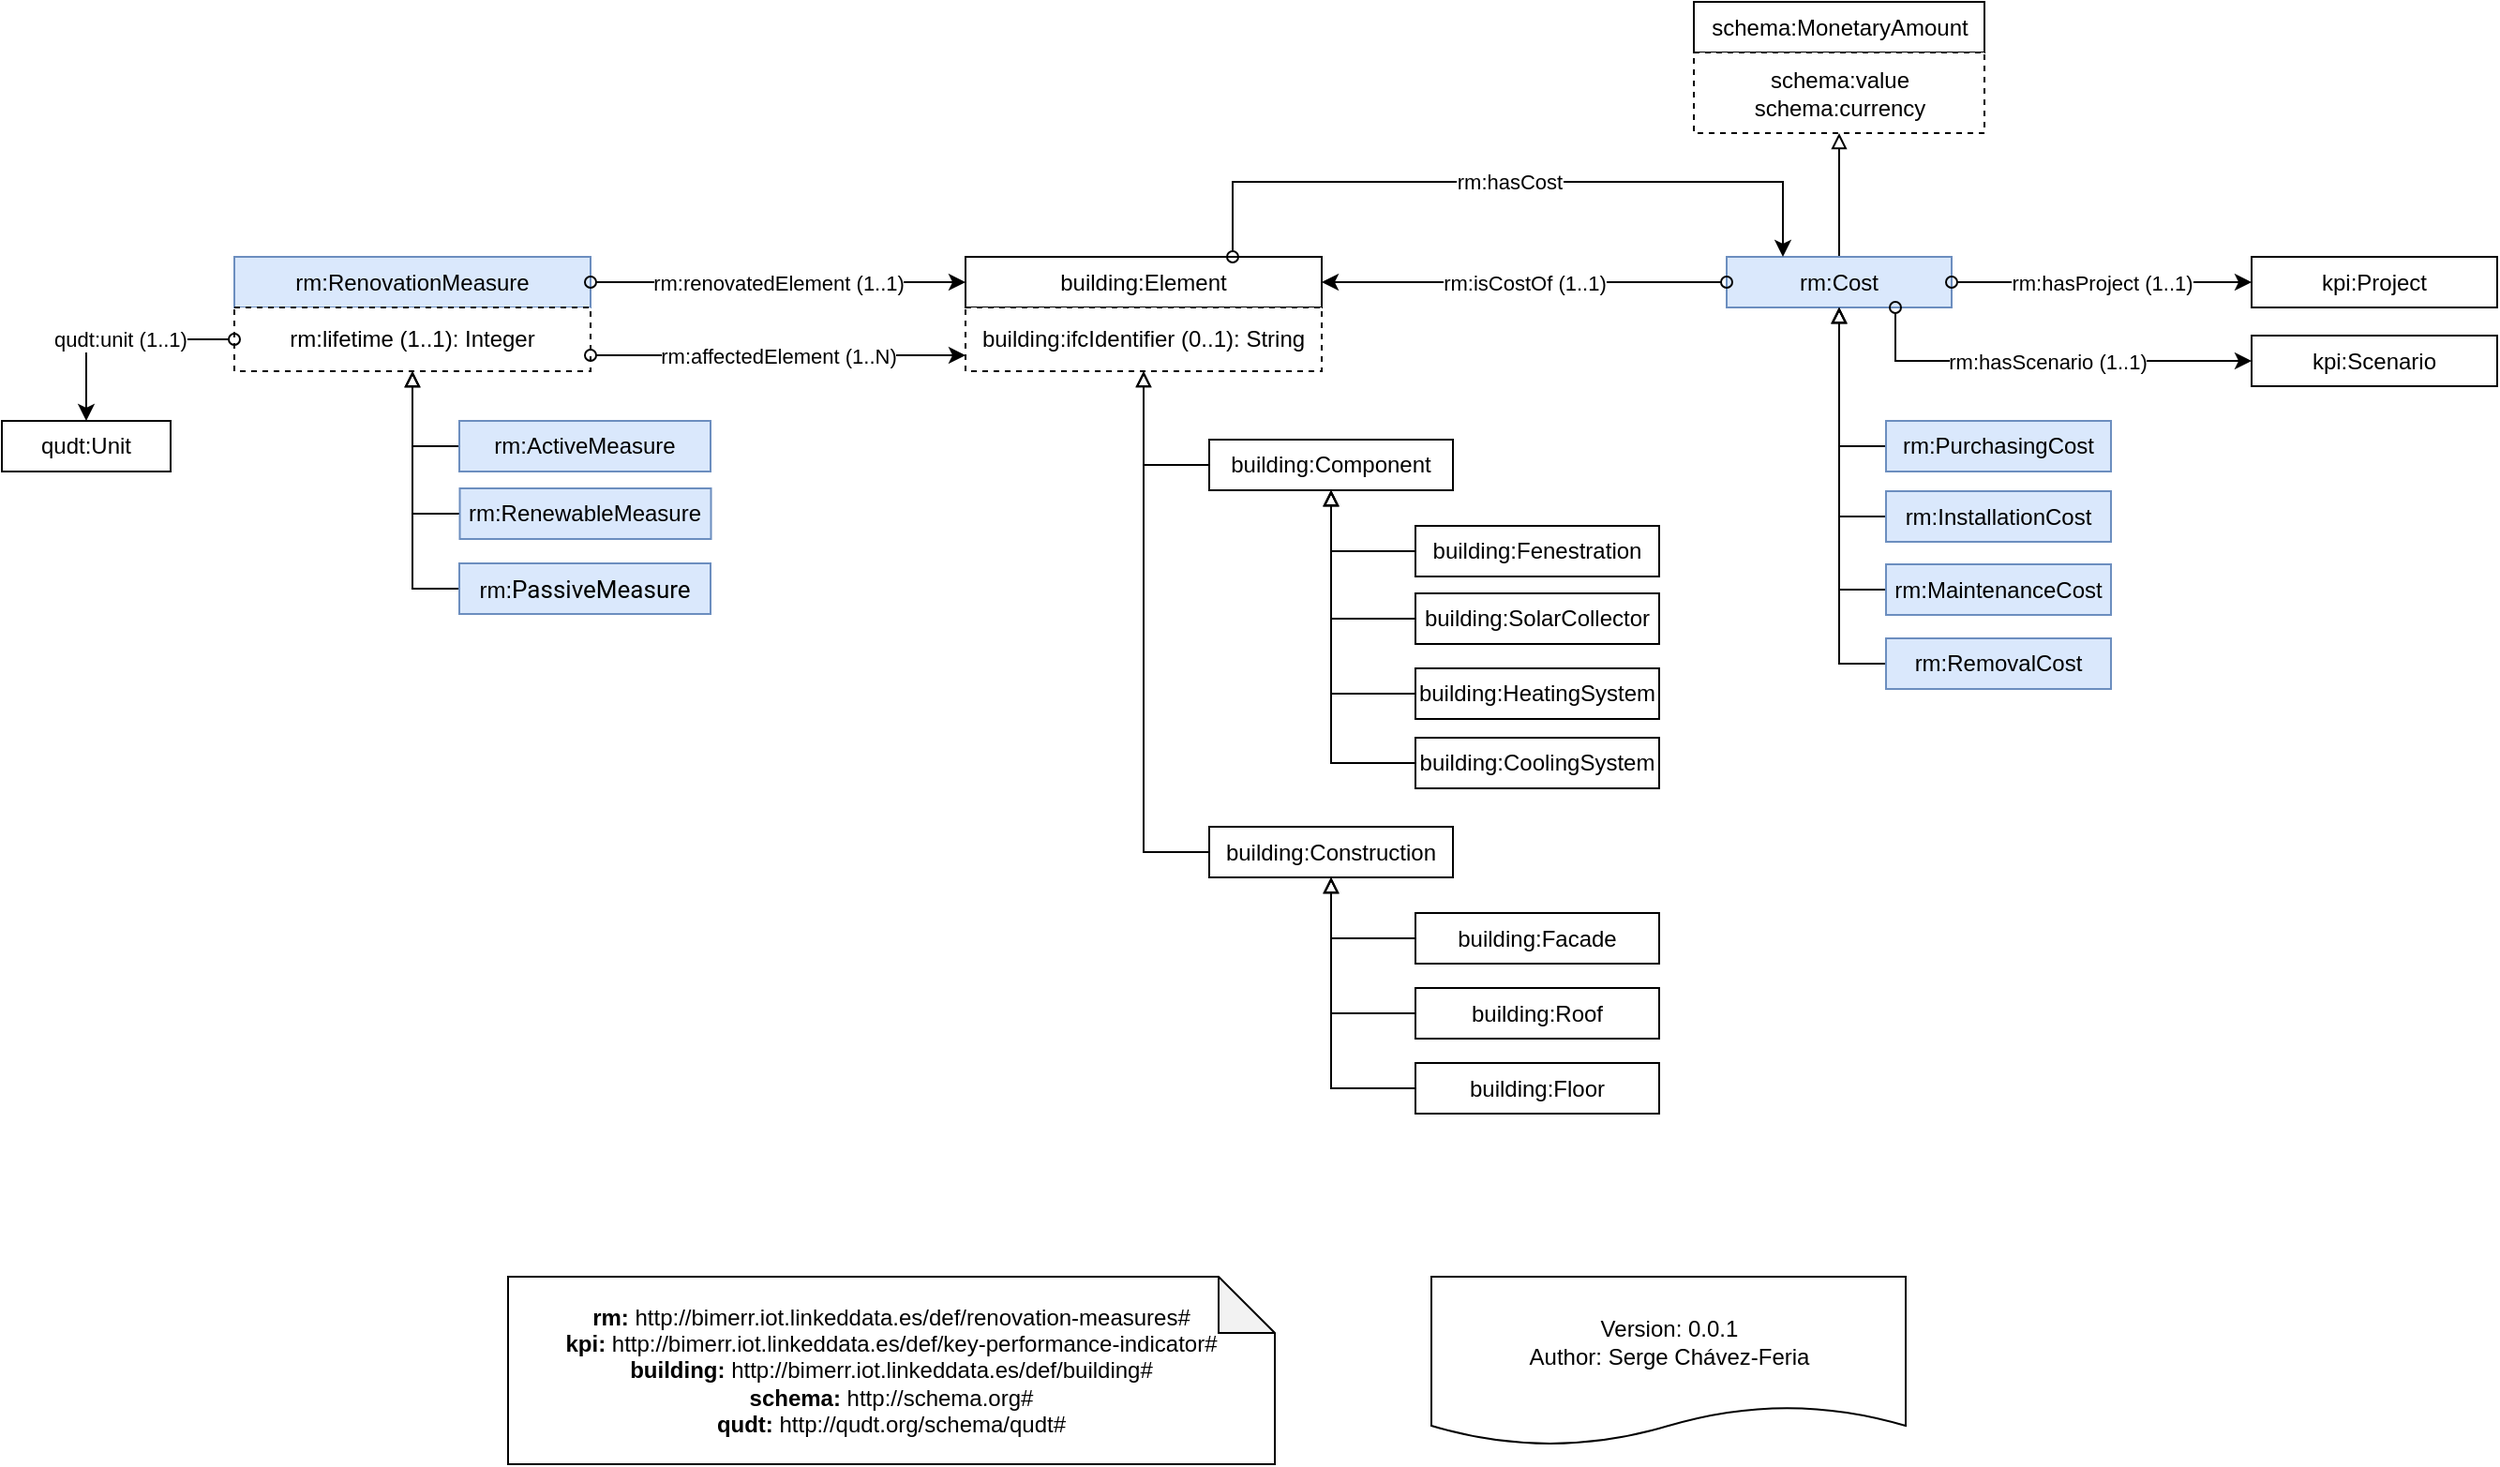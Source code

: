 <mxfile version="13.0.7" type="device" pages="2"><diagram id="wqQ2JnLuIQm0JZdY5Y9W" name="v2"><mxGraphModel dx="6086" dy="3305" grid="1" gridSize="10" guides="1" tooltips="1" connect="1" arrows="1" fold="1" page="1" pageScale="1" pageWidth="827" pageHeight="1169" math="0" shadow="0"><root><mxCell id="6PP1HQq0nuIGs36700mX-0"/><mxCell id="6PP1HQq0nuIGs36700mX-1" parent="6PP1HQq0nuIGs36700mX-0"/><mxCell id="vLaKvbpY3pP_rj9NXhCi-76" value="rm:RenovationMeasure" style="rounded=0;whiteSpace=wrap;html=1;fillColor=#dae8fc;strokeColor=#6c8ebf;" parent="6PP1HQq0nuIGs36700mX-1" vertex="1"><mxGeometry x="-1446" y="-204" width="190" height="27" as="geometry"/></mxCell><mxCell id="vLaKvbpY3pP_rj9NXhCi-77" style="edgeStyle=orthogonalEdgeStyle;rounded=0;orthogonalLoop=1;jettySize=auto;html=1;exitX=0;exitY=0.5;exitDx=0;exitDy=0;endArrow=block;endFill=0;entryX=0.5;entryY=1;entryDx=0;entryDy=0;" parent="6PP1HQq0nuIGs36700mX-1" source="vLaKvbpY3pP_rj9NXhCi-78" target="vLaKvbpY3pP_rj9NXhCi-83" edge="1"><mxGeometry relative="1" as="geometry"><mxPoint x="-1356" y="-126.5" as="targetPoint"/></mxGeometry></mxCell><mxCell id="vLaKvbpY3pP_rj9NXhCi-78" value="rm:&lt;span style=&quot;font-family: &amp;#34;roboto&amp;#34; , &amp;#34;robotodraft&amp;#34; , &amp;#34;helvetica&amp;#34; , &amp;#34;arial&amp;#34; , sans-serif ; font-size: 13px ; white-space: pre-wrap&quot;&gt;PassiveMeasure&lt;/span&gt;" style="rounded=0;whiteSpace=wrap;html=1;fillColor=#dae8fc;strokeColor=#6c8ebf;" parent="6PP1HQq0nuIGs36700mX-1" vertex="1"><mxGeometry x="-1326" y="-40.5" width="134" height="27" as="geometry"/></mxCell><mxCell id="vLaKvbpY3pP_rj9NXhCi-79" style="edgeStyle=orthogonalEdgeStyle;rounded=0;orthogonalLoop=1;jettySize=auto;html=1;exitX=0;exitY=0.5;exitDx=0;exitDy=0;endArrow=block;endFill=0;entryX=0.5;entryY=1;entryDx=0;entryDy=0;" parent="6PP1HQq0nuIGs36700mX-1" source="vLaKvbpY3pP_rj9NXhCi-80" target="vLaKvbpY3pP_rj9NXhCi-83" edge="1"><mxGeometry relative="1" as="geometry"><mxPoint x="-1336" y="-126.5" as="targetPoint"/></mxGeometry></mxCell><mxCell id="vLaKvbpY3pP_rj9NXhCi-80" value="rm:ActiveMeasure" style="rounded=0;whiteSpace=wrap;html=1;fillColor=#dae8fc;strokeColor=#6c8ebf;" parent="6PP1HQq0nuIGs36700mX-1" vertex="1"><mxGeometry x="-1326" y="-116.5" width="134" height="27" as="geometry"/></mxCell><mxCell id="vLaKvbpY3pP_rj9NXhCi-81" style="edgeStyle=orthogonalEdgeStyle;rounded=0;orthogonalLoop=1;jettySize=auto;html=1;exitX=0;exitY=0.5;exitDx=0;exitDy=0;endArrow=block;endFill=0;entryX=0.5;entryY=1;entryDx=0;entryDy=0;" parent="6PP1HQq0nuIGs36700mX-1" source="vLaKvbpY3pP_rj9NXhCi-82" target="vLaKvbpY3pP_rj9NXhCi-83" edge="1"><mxGeometry relative="1" as="geometry"><mxPoint x="-1366" y="-116.5" as="targetPoint"/></mxGeometry></mxCell><mxCell id="vLaKvbpY3pP_rj9NXhCi-82" value="rm:RenewableMeasure" style="rounded=0;whiteSpace=wrap;html=1;fillColor=#dae8fc;strokeColor=#6c8ebf;" parent="6PP1HQq0nuIGs36700mX-1" vertex="1"><mxGeometry x="-1325.75" y="-80.5" width="134" height="27" as="geometry"/></mxCell><mxCell id="vLaKvbpY3pP_rj9NXhCi-83" value="rm:lifetime (1..1): Integer" style="rounded=0;whiteSpace=wrap;html=1;dashed=1;" parent="6PP1HQq0nuIGs36700mX-1" vertex="1"><mxGeometry x="-1446" y="-177" width="190" height="34" as="geometry"/></mxCell><mxCell id="vLaKvbpY3pP_rj9NXhCi-85" value="qudt:Unit" style="rounded=0;whiteSpace=wrap;html=1;" parent="6PP1HQq0nuIGs36700mX-1" vertex="1"><mxGeometry x="-1570" y="-116.5" width="90" height="27" as="geometry"/></mxCell><mxCell id="vLaKvbpY3pP_rj9NXhCi-86" value="qudt:unit (1..1)" style="edgeStyle=orthogonalEdgeStyle;rounded=0;orthogonalLoop=1;jettySize=auto;html=1;exitX=0;exitY=0.5;exitDx=0;exitDy=0;startArrow=oval;startFill=0;" parent="6PP1HQq0nuIGs36700mX-1" source="vLaKvbpY3pP_rj9NXhCi-83" target="vLaKvbpY3pP_rj9NXhCi-85" edge="1"><mxGeometry relative="1" as="geometry"/></mxCell><mxCell id="vLaKvbpY3pP_rj9NXhCi-87" value="building:Element" style="rounded=0;whiteSpace=wrap;html=1;" parent="6PP1HQq0nuIGs36700mX-1" vertex="1"><mxGeometry x="-1056" y="-204" width="190" height="27" as="geometry"/></mxCell><mxCell id="vLaKvbpY3pP_rj9NXhCi-88" value="rm:renovatedElement (1..1)" style="edgeStyle=orthogonalEdgeStyle;rounded=0;orthogonalLoop=1;jettySize=auto;html=1;exitX=1;exitY=0.5;exitDx=0;exitDy=0;startArrow=oval;startFill=0;" parent="6PP1HQq0nuIGs36700mX-1" source="vLaKvbpY3pP_rj9NXhCi-76" target="vLaKvbpY3pP_rj9NXhCi-87" edge="1"><mxGeometry relative="1" as="geometry"/></mxCell><mxCell id="vLaKvbpY3pP_rj9NXhCi-90" value="rm:affectedElement (1..N)" style="edgeStyle=orthogonalEdgeStyle;rounded=0;orthogonalLoop=1;jettySize=auto;html=1;exitX=1;exitY=0.75;exitDx=0;exitDy=0;entryX=0;entryY=0.75;entryDx=0;entryDy=0;startArrow=oval;startFill=0;" parent="6PP1HQq0nuIGs36700mX-1" source="vLaKvbpY3pP_rj9NXhCi-83" target="vLaKvbpY3pP_rj9NXhCi-110" edge="1"><mxGeometry relative="1" as="geometry"/></mxCell><mxCell id="vLaKvbpY3pP_rj9NXhCi-108" style="edgeStyle=orthogonalEdgeStyle;rounded=0;orthogonalLoop=1;jettySize=auto;html=1;exitX=0;exitY=0.5;exitDx=0;exitDy=0;startArrow=none;startFill=0;endArrow=block;endFill=0;entryX=0.5;entryY=1;entryDx=0;entryDy=0;" parent="6PP1HQq0nuIGs36700mX-1" source="vLaKvbpY3pP_rj9NXhCi-91" target="vLaKvbpY3pP_rj9NXhCi-110" edge="1"><mxGeometry relative="1" as="geometry"><mxPoint x="-956" y="-117" as="targetPoint"/></mxGeometry></mxCell><mxCell id="vLaKvbpY3pP_rj9NXhCi-91" value="building:Component" style="rounded=0;whiteSpace=wrap;html=1;" parent="6PP1HQq0nuIGs36700mX-1" vertex="1"><mxGeometry x="-926" y="-106.5" width="130" height="27" as="geometry"/></mxCell><mxCell id="vLaKvbpY3pP_rj9NXhCi-109" style="edgeStyle=orthogonalEdgeStyle;rounded=0;orthogonalLoop=1;jettySize=auto;html=1;exitX=0;exitY=0.5;exitDx=0;exitDy=0;startArrow=none;startFill=0;endArrow=block;endFill=0;" parent="6PP1HQq0nuIGs36700mX-1" source="vLaKvbpY3pP_rj9NXhCi-92" target="vLaKvbpY3pP_rj9NXhCi-110" edge="1"><mxGeometry relative="1" as="geometry"><mxPoint x="-956" y="-117" as="targetPoint"/></mxGeometry></mxCell><mxCell id="vLaKvbpY3pP_rj9NXhCi-92" value="building:Construction" style="rounded=0;whiteSpace=wrap;html=1;" parent="6PP1HQq0nuIGs36700mX-1" vertex="1"><mxGeometry x="-926" y="100" width="130" height="27" as="geometry"/></mxCell><mxCell id="vLaKvbpY3pP_rj9NXhCi-105" style="edgeStyle=orthogonalEdgeStyle;rounded=0;orthogonalLoop=1;jettySize=auto;html=1;exitX=0;exitY=0.5;exitDx=0;exitDy=0;startArrow=none;startFill=0;endArrow=block;endFill=0;" parent="6PP1HQq0nuIGs36700mX-1" source="vLaKvbpY3pP_rj9NXhCi-93" target="vLaKvbpY3pP_rj9NXhCi-92" edge="1"><mxGeometry relative="1" as="geometry"/></mxCell><mxCell id="vLaKvbpY3pP_rj9NXhCi-93" value="building:Facade" style="rounded=0;whiteSpace=wrap;html=1;" parent="6PP1HQq0nuIGs36700mX-1" vertex="1"><mxGeometry x="-816" y="146" width="130" height="27" as="geometry"/></mxCell><mxCell id="vLaKvbpY3pP_rj9NXhCi-106" style="edgeStyle=orthogonalEdgeStyle;rounded=0;orthogonalLoop=1;jettySize=auto;html=1;exitX=0;exitY=0.5;exitDx=0;exitDy=0;startArrow=none;startFill=0;endArrow=block;endFill=0;" parent="6PP1HQq0nuIGs36700mX-1" source="vLaKvbpY3pP_rj9NXhCi-94" target="vLaKvbpY3pP_rj9NXhCi-92" edge="1"><mxGeometry relative="1" as="geometry"/></mxCell><mxCell id="vLaKvbpY3pP_rj9NXhCi-94" value="building:Roof" style="rounded=0;whiteSpace=wrap;html=1;" parent="6PP1HQq0nuIGs36700mX-1" vertex="1"><mxGeometry x="-816" y="186" width="130" height="27" as="geometry"/></mxCell><mxCell id="vLaKvbpY3pP_rj9NXhCi-107" style="edgeStyle=orthogonalEdgeStyle;rounded=0;orthogonalLoop=1;jettySize=auto;html=1;exitX=0;exitY=0.5;exitDx=0;exitDy=0;startArrow=none;startFill=0;endArrow=block;endFill=0;" parent="6PP1HQq0nuIGs36700mX-1" source="vLaKvbpY3pP_rj9NXhCi-95" target="vLaKvbpY3pP_rj9NXhCi-92" edge="1"><mxGeometry relative="1" as="geometry"/></mxCell><mxCell id="vLaKvbpY3pP_rj9NXhCi-95" value="building:Floor" style="rounded=0;whiteSpace=wrap;html=1;" parent="6PP1HQq0nuIGs36700mX-1" vertex="1"><mxGeometry x="-816" y="226" width="130" height="27" as="geometry"/></mxCell><mxCell id="vLaKvbpY3pP_rj9NXhCi-101" style="edgeStyle=orthogonalEdgeStyle;rounded=0;orthogonalLoop=1;jettySize=auto;html=1;exitX=0;exitY=0.5;exitDx=0;exitDy=0;startArrow=none;startFill=0;endArrow=block;endFill=0;" parent="6PP1HQq0nuIGs36700mX-1" source="vLaKvbpY3pP_rj9NXhCi-96" target="vLaKvbpY3pP_rj9NXhCi-91" edge="1"><mxGeometry relative="1" as="geometry"/></mxCell><mxCell id="vLaKvbpY3pP_rj9NXhCi-96" value="building:Fenestration" style="rounded=0;whiteSpace=wrap;html=1;" parent="6PP1HQq0nuIGs36700mX-1" vertex="1"><mxGeometry x="-816" y="-60.5" width="130" height="27" as="geometry"/></mxCell><mxCell id="vLaKvbpY3pP_rj9NXhCi-102" style="edgeStyle=orthogonalEdgeStyle;rounded=0;orthogonalLoop=1;jettySize=auto;html=1;exitX=0;exitY=0.5;exitDx=0;exitDy=0;startArrow=none;startFill=0;endArrow=block;endFill=0;" parent="6PP1HQq0nuIGs36700mX-1" source="vLaKvbpY3pP_rj9NXhCi-97" target="vLaKvbpY3pP_rj9NXhCi-91" edge="1"><mxGeometry relative="1" as="geometry"/></mxCell><mxCell id="vLaKvbpY3pP_rj9NXhCi-97" value="building:SolarCollector" style="rounded=0;whiteSpace=wrap;html=1;" parent="6PP1HQq0nuIGs36700mX-1" vertex="1"><mxGeometry x="-816" y="-24.5" width="130" height="27" as="geometry"/></mxCell><mxCell id="vLaKvbpY3pP_rj9NXhCi-103" style="edgeStyle=orthogonalEdgeStyle;rounded=0;orthogonalLoop=1;jettySize=auto;html=1;exitX=0;exitY=0.5;exitDx=0;exitDy=0;startArrow=none;startFill=0;endArrow=block;endFill=0;" parent="6PP1HQq0nuIGs36700mX-1" source="vLaKvbpY3pP_rj9NXhCi-98" target="vLaKvbpY3pP_rj9NXhCi-91" edge="1"><mxGeometry relative="1" as="geometry"/></mxCell><mxCell id="vLaKvbpY3pP_rj9NXhCi-98" value="building:HeatingSystem" style="rounded=0;whiteSpace=wrap;html=1;" parent="6PP1HQq0nuIGs36700mX-1" vertex="1"><mxGeometry x="-816" y="15.5" width="130" height="27" as="geometry"/></mxCell><mxCell id="vLaKvbpY3pP_rj9NXhCi-104" style="edgeStyle=orthogonalEdgeStyle;rounded=0;orthogonalLoop=1;jettySize=auto;html=1;exitX=0;exitY=0.5;exitDx=0;exitDy=0;startArrow=none;startFill=0;endArrow=block;endFill=0;" parent="6PP1HQq0nuIGs36700mX-1" source="vLaKvbpY3pP_rj9NXhCi-100" target="vLaKvbpY3pP_rj9NXhCi-91" edge="1"><mxGeometry relative="1" as="geometry"/></mxCell><mxCell id="vLaKvbpY3pP_rj9NXhCi-100" value="building:CoolingSystem" style="rounded=0;whiteSpace=wrap;html=1;" parent="6PP1HQq0nuIGs36700mX-1" vertex="1"><mxGeometry x="-816" y="52.5" width="130" height="27" as="geometry"/></mxCell><mxCell id="vLaKvbpY3pP_rj9NXhCi-110" value="building:ifcIdentifier (0..1):&amp;nbsp;String" style="rounded=0;whiteSpace=wrap;html=1;dashed=1;" parent="6PP1HQq0nuIGs36700mX-1" vertex="1"><mxGeometry x="-1056" y="-177" width="190" height="34" as="geometry"/></mxCell><mxCell id="vLaKvbpY3pP_rj9NXhCi-130" style="edgeStyle=orthogonalEdgeStyle;rounded=0;orthogonalLoop=1;jettySize=auto;html=1;exitX=0.5;exitY=0;exitDx=0;exitDy=0;startArrow=none;startFill=0;endArrow=block;endFill=0;entryX=0.5;entryY=1;entryDx=0;entryDy=0;" parent="6PP1HQq0nuIGs36700mX-1" source="vLaKvbpY3pP_rj9NXhCi-111" target="vLaKvbpY3pP_rj9NXhCi-131" edge="1"><mxGeometry relative="1" as="geometry"><mxPoint x="-500" y="-214" as="targetPoint"/></mxGeometry></mxCell><mxCell id="vLaKvbpY3pP_rj9NXhCi-111" value="rm:Cost" style="rounded=0;whiteSpace=wrap;html=1;fillColor=#dae8fc;strokeColor=#6c8ebf;" parent="6PP1HQq0nuIGs36700mX-1" vertex="1"><mxGeometry x="-650" y="-204" width="120" height="27" as="geometry"/></mxCell><mxCell id="vLaKvbpY3pP_rj9NXhCi-112" value="kpi:Project" style="rounded=0;whiteSpace=wrap;html=1;" parent="6PP1HQq0nuIGs36700mX-1" vertex="1"><mxGeometry x="-370.0" y="-204" width="131" height="27" as="geometry"/></mxCell><mxCell id="vLaKvbpY3pP_rj9NXhCi-113" value="kpi:Scenario" style="rounded=0;whiteSpace=wrap;html=1;" parent="6PP1HQq0nuIGs36700mX-1" vertex="1"><mxGeometry x="-370.0" y="-162" width="131" height="27" as="geometry"/></mxCell><mxCell id="vLaKvbpY3pP_rj9NXhCi-114" value="rm:hasProject (1..1)" style="edgeStyle=orthogonalEdgeStyle;rounded=0;orthogonalLoop=1;jettySize=auto;html=1;exitX=1;exitY=0.5;exitDx=0;exitDy=0;entryX=0;entryY=0.5;entryDx=0;entryDy=0;startArrow=oval;startFill=0;endArrow=classic;endFill=1;" parent="6PP1HQq0nuIGs36700mX-1" source="vLaKvbpY3pP_rj9NXhCi-111" target="vLaKvbpY3pP_rj9NXhCi-112" edge="1"><mxGeometry relative="1" as="geometry"><mxPoint x="-420" y="-172" as="sourcePoint"/></mxGeometry></mxCell><mxCell id="vLaKvbpY3pP_rj9NXhCi-115" value="rm:hasScenario (1..1)" style="edgeStyle=orthogonalEdgeStyle;rounded=0;orthogonalLoop=1;jettySize=auto;html=1;exitX=0.75;exitY=1;exitDx=0;exitDy=0;entryX=0;entryY=0.5;entryDx=0;entryDy=0;startArrow=oval;startFill=0;endArrow=classic;endFill=1;" parent="6PP1HQq0nuIGs36700mX-1" source="vLaKvbpY3pP_rj9NXhCi-111" target="vLaKvbpY3pP_rj9NXhCi-113" edge="1"><mxGeometry relative="1" as="geometry"><mxPoint x="-480" y="-158.5" as="sourcePoint"/></mxGeometry></mxCell><mxCell id="vLaKvbpY3pP_rj9NXhCi-118" value="rm:isCostOf (1..1)" style="edgeStyle=orthogonalEdgeStyle;rounded=0;orthogonalLoop=1;jettySize=auto;html=1;exitX=0;exitY=0.5;exitDx=0;exitDy=0;startArrow=oval;startFill=0;endArrow=classic;endFill=1;" parent="6PP1HQq0nuIGs36700mX-1" source="vLaKvbpY3pP_rj9NXhCi-111" target="vLaKvbpY3pP_rj9NXhCi-87" edge="1"><mxGeometry relative="1" as="geometry"/></mxCell><mxCell id="vLaKvbpY3pP_rj9NXhCi-123" style="edgeStyle=orthogonalEdgeStyle;rounded=0;orthogonalLoop=1;jettySize=auto;html=1;exitX=0;exitY=0.5;exitDx=0;exitDy=0;startArrow=none;startFill=0;endArrow=block;endFill=0;" parent="6PP1HQq0nuIGs36700mX-1" source="vLaKvbpY3pP_rj9NXhCi-119" target="vLaKvbpY3pP_rj9NXhCi-111" edge="1"><mxGeometry relative="1" as="geometry"/></mxCell><mxCell id="vLaKvbpY3pP_rj9NXhCi-119" value="rm:PurchasingCost" style="rounded=0;whiteSpace=wrap;html=1;fillColor=#dae8fc;strokeColor=#6c8ebf;" parent="6PP1HQq0nuIGs36700mX-1" vertex="1"><mxGeometry x="-565" y="-116.5" width="120" height="27" as="geometry"/></mxCell><mxCell id="vLaKvbpY3pP_rj9NXhCi-124" style="edgeStyle=orthogonalEdgeStyle;rounded=0;orthogonalLoop=1;jettySize=auto;html=1;exitX=0;exitY=0.5;exitDx=0;exitDy=0;startArrow=none;startFill=0;endArrow=block;endFill=0;" parent="6PP1HQq0nuIGs36700mX-1" source="vLaKvbpY3pP_rj9NXhCi-120" target="vLaKvbpY3pP_rj9NXhCi-111" edge="1"><mxGeometry relative="1" as="geometry"/></mxCell><mxCell id="vLaKvbpY3pP_rj9NXhCi-120" value="rm:InstallationCost" style="rounded=0;whiteSpace=wrap;html=1;fillColor=#dae8fc;strokeColor=#6c8ebf;" parent="6PP1HQq0nuIGs36700mX-1" vertex="1"><mxGeometry x="-565" y="-79" width="120" height="27" as="geometry"/></mxCell><mxCell id="vLaKvbpY3pP_rj9NXhCi-125" style="edgeStyle=orthogonalEdgeStyle;rounded=0;orthogonalLoop=1;jettySize=auto;html=1;exitX=0;exitY=0.5;exitDx=0;exitDy=0;startArrow=none;startFill=0;endArrow=block;endFill=0;" parent="6PP1HQq0nuIGs36700mX-1" source="vLaKvbpY3pP_rj9NXhCi-121" target="vLaKvbpY3pP_rj9NXhCi-111" edge="1"><mxGeometry relative="1" as="geometry"/></mxCell><mxCell id="vLaKvbpY3pP_rj9NXhCi-121" value="rm:MaintenanceCost" style="rounded=0;whiteSpace=wrap;html=1;fillColor=#dae8fc;strokeColor=#6c8ebf;" parent="6PP1HQq0nuIGs36700mX-1" vertex="1"><mxGeometry x="-565" y="-40" width="120" height="27" as="geometry"/></mxCell><mxCell id="vLaKvbpY3pP_rj9NXhCi-126" style="edgeStyle=orthogonalEdgeStyle;rounded=0;orthogonalLoop=1;jettySize=auto;html=1;exitX=0;exitY=0.5;exitDx=0;exitDy=0;startArrow=none;startFill=0;endArrow=block;endFill=0;" parent="6PP1HQq0nuIGs36700mX-1" source="vLaKvbpY3pP_rj9NXhCi-122" target="vLaKvbpY3pP_rj9NXhCi-111" edge="1"><mxGeometry relative="1" as="geometry"/></mxCell><mxCell id="vLaKvbpY3pP_rj9NXhCi-122" value="rm:RemovalCost" style="rounded=0;whiteSpace=wrap;html=1;fillColor=#dae8fc;strokeColor=#6c8ebf;" parent="6PP1HQq0nuIGs36700mX-1" vertex="1"><mxGeometry x="-565" y="-0.5" width="120" height="27" as="geometry"/></mxCell><mxCell id="vLaKvbpY3pP_rj9NXhCi-127" value="rm:hasCost" style="edgeStyle=orthogonalEdgeStyle;rounded=0;orthogonalLoop=1;jettySize=auto;html=1;exitX=0.75;exitY=0;exitDx=0;exitDy=0;entryX=0.25;entryY=0;entryDx=0;entryDy=0;startArrow=oval;startFill=0;endArrow=classic;endFill=1;" parent="6PP1HQq0nuIGs36700mX-1" source="vLaKvbpY3pP_rj9NXhCi-87" target="vLaKvbpY3pP_rj9NXhCi-111" edge="1"><mxGeometry relative="1" as="geometry"><Array as="points"><mxPoint x="-913" y="-244"/><mxPoint x="-620" y="-244"/></Array></mxGeometry></mxCell><mxCell id="vLaKvbpY3pP_rj9NXhCi-128" value="schema:MonetaryAmount" style="rounded=0;whiteSpace=wrap;html=1;" parent="6PP1HQq0nuIGs36700mX-1" vertex="1"><mxGeometry x="-667.5" y="-340" width="155" height="27" as="geometry"/></mxCell><mxCell id="vLaKvbpY3pP_rj9NXhCi-131" value="schema:value&lt;br&gt;schema:currency" style="rounded=0;whiteSpace=wrap;html=1;dashed=1;" parent="6PP1HQq0nuIGs36700mX-1" vertex="1"><mxGeometry x="-667.5" y="-313" width="155" height="43" as="geometry"/></mxCell><mxCell id="vLaKvbpY3pP_rj9NXhCi-133" value="&lt;div&gt;&lt;/div&gt;&lt;b&gt;rm:&amp;nbsp;&lt;/b&gt;http://bimerr.iot.linkeddata.es/def/renovation-measures#&lt;br&gt;&lt;b&gt;kpi:&lt;/b&gt;&amp;nbsp;http://bimerr.iot.linkeddata.es/def/key-performance-indicator#&lt;br&gt;&lt;div&gt;&lt;b&gt;building:&lt;/b&gt; http://bimerr.iot.linkeddata.es/def/building#&lt;br&gt;&lt;/div&gt;&lt;div&gt;&lt;div&gt;&lt;b&gt;schema:&lt;/b&gt;&amp;nbsp;http://schema.org#&lt;br&gt;&lt;/div&gt;&lt;div&gt;&lt;b&gt;qudt:&lt;/b&gt; http://qudt.org/schema/qudt#&lt;/div&gt;&lt;/div&gt;" style="shape=note;whiteSpace=wrap;html=1;backgroundOutline=1;darkOpacity=0.05;" parent="6PP1HQq0nuIGs36700mX-1" vertex="1"><mxGeometry x="-1300" y="340" width="409" height="100" as="geometry"/></mxCell><mxCell id="vLaKvbpY3pP_rj9NXhCi-134" value="&lt;div&gt;Version: 0.0.1&lt;/div&gt;&lt;div&gt;Author: Serge Chávez-Feria&lt;/div&gt;" style="shape=document;whiteSpace=wrap;html=1;boundedLbl=1;labelBackgroundColor=#ffffff;strokeColor=#000000;fontSize=12;fontColor=#000000;size=0.233;" parent="6PP1HQq0nuIGs36700mX-1" vertex="1"><mxGeometry x="-807.5" y="340" width="253" height="90" as="geometry"/></mxCell></root></mxGraphModel></diagram><diagram id="B8rJqHsIALTkNtZgdn-v" name="v1"><mxGraphModel dx="8677" dy="5708" grid="1" gridSize="10" guides="1" tooltips="1" connect="1" arrows="1" fold="1" page="0" pageScale="1" pageWidth="827" pageHeight="583" math="0" shadow="0"><root><mxCell id="0"/><mxCell id="1" parent="0"/><mxCell id="JT0yhX7Rt0sc5q16_EZt-15" value="" style="rounded=0;whiteSpace=wrap;html=1;fillColor=none;" parent="1" vertex="1"><mxGeometry x="-1531" y="-471" width="753" height="213" as="geometry"/></mxCell><mxCell id="JT0yhX7Rt0sc5q16_EZt-1" value="Class" style="rounded=0;whiteSpace=wrap;html=1;fillColor=#dae8fc;strokeColor=#6c8ebf;" parent="1" vertex="1"><mxGeometry x="-1311" y="-425" width="163" height="27" as="geometry"/></mxCell><mxCell id="JT0yhX7Rt0sc5q16_EZt-2" value="(Card) Attribute whose domain is the attached class" style="rounded=0;whiteSpace=wrap;html=1;" parent="1" vertex="1"><mxGeometry x="-1311" y="-398" width="163" height="45" as="geometry"/></mxCell><mxCell id="JT0yhX7Rt0sc5q16_EZt-3" value="Class" style="rounded=0;whiteSpace=wrap;html=1;fillColor=#dae8fc;strokeColor=#6c8ebf;" parent="1" vertex="1"><mxGeometry x="-1126" y="-426" width="163" height="27" as="geometry"/></mxCell><mxCell id="JT0yhX7Rt0sc5q16_EZt-4" value="(Card) Attribute applicable to the attached class" style="rounded=0;whiteSpace=wrap;html=1;dashed=1;" parent="1" vertex="1"><mxGeometry x="-1126" y="-399" width="163" height="45" as="geometry"/></mxCell><mxCell id="JT0yhX7Rt0sc5q16_EZt-5" value="ReusedClass" style="rounded=0;whiteSpace=wrap;html=1;" parent="1" vertex="1"><mxGeometry x="-1498" y="-372" width="163" height="27" as="geometry"/></mxCell><mxCell id="JT0yhX7Rt0sc5q16_EZt-6" value="Class" style="rounded=0;whiteSpace=wrap;html=1;fillColor=#dae8fc;strokeColor=#6c8ebf;" parent="1" vertex="1"><mxGeometry x="-1498" y="-425" width="163" height="27" as="geometry"/></mxCell><mxCell id="JT0yhX7Rt0sc5q16_EZt-7" value="" style="endArrow=block;html=1;endFill=0;" parent="1" edge="1"><mxGeometry width="50" height="50" relative="1" as="geometry"><mxPoint x="-1464" y="-325" as="sourcePoint"/><mxPoint x="-1372" y="-325" as="targetPoint"/></mxGeometry></mxCell><mxCell id="JT0yhX7Rt0sc5q16_EZt-8" value="subClassOf" style="text;html=1;strokeColor=none;fillColor=none;align=center;verticalAlign=middle;whiteSpace=wrap;rounded=0;dashed=1;" parent="1" vertex="1"><mxGeometry x="-1439.5" y="-317" width="40" height="20" as="geometry"/></mxCell><mxCell id="JT0yhX7Rt0sc5q16_EZt-9" value="" style="endArrow=classic;html=1;" parent="1" edge="1"><mxGeometry width="50" height="50" relative="1" as="geometry"><mxPoint x="-1278" y="-329" as="sourcePoint"/><mxPoint x="-1187" y="-329" as="targetPoint"/></mxGeometry></mxCell><mxCell id="JT0yhX7Rt0sc5q16_EZt-11" value="object property with domain and range definition" style="text;html=1;strokeColor=none;fillColor=none;align=center;verticalAlign=middle;whiteSpace=wrap;rounded=0;dashed=1;" parent="1" vertex="1"><mxGeometry x="-1284" y="-306" width="110.5" height="20" as="geometry"/></mxCell><mxCell id="JT0yhX7Rt0sc5q16_EZt-12" value="" style="endArrow=classic;html=1;dashed=1;" parent="1" edge="1"><mxGeometry width="50" height="50" relative="1" as="geometry"><mxPoint x="-1085" y="-330" as="sourcePoint"/><mxPoint x="-994" y="-330" as="targetPoint"/></mxGeometry></mxCell><mxCell id="JT0yhX7Rt0sc5q16_EZt-13" value="object property applicable to the attached class" style="text;html=1;strokeColor=none;fillColor=none;align=center;verticalAlign=middle;whiteSpace=wrap;rounded=0;dashed=1;" parent="1" vertex="1"><mxGeometry x="-1091" y="-307" width="110.5" height="20" as="geometry"/></mxCell><mxCell id="JT0yhX7Rt0sc5q16_EZt-14" value="&lt;b&gt;&lt;u&gt;For properties:&lt;br&gt;&lt;br&gt;&lt;/u&gt;&lt;/b&gt;F: Functional&lt;br&gt;IF: Inverse Functional&lt;br&gt;T: Transitive" style="text;html=1;strokeColor=none;fillColor=none;align=left;verticalAlign=middle;whiteSpace=wrap;rounded=0;dashed=1;" parent="1" vertex="1"><mxGeometry x="-936" y="-425" width="136" height="70" as="geometry"/></mxCell><mxCell id="vQkHabfjbU9_YNF8o204-109" value="&lt;span style=&quot;font-size: 12px&quot;&gt;rm:implementedBy (1..N)&lt;/span&gt;" style="edgeStyle=orthogonalEdgeStyle;rounded=0;orthogonalLoop=1;jettySize=auto;html=1;entryX=0.5;entryY=1;entryDx=0;entryDy=0;dashed=1;endArrow=classic;endFill=1;" parent="1" source="Wkt3k2ufJT2p2I6t_oPA-3" target="vQkHabfjbU9_YNF8o204-50" edge="1"><mxGeometry relative="1" as="geometry"/></mxCell><mxCell id="Wkt3k2ufJT2p2I6t_oPA-3" value="rm:RenovationMeasure" style="rounded=0;whiteSpace=wrap;html=1;fillColor=#dae8fc;strokeColor=#6c8ebf;" parent="1" vertex="1"><mxGeometry x="-1480" y="-1087" width="190" height="27" as="geometry"/></mxCell><mxCell id="Wkt3k2ufJT2p2I6t_oPA-4" value="(1..1) rm:identifier::String&lt;br&gt;(1..1) rm:name::String" style="rounded=0;whiteSpace=wrap;html=1;" parent="1" vertex="1"><mxGeometry x="-1480" y="-1060" width="190" height="48" as="geometry"/></mxCell><mxCell id="vQkHabfjbU9_YNF8o204-54" value="building:hasLayer (1..1)" style="edgeStyle=orthogonalEdgeStyle;rounded=0;orthogonalLoop=1;jettySize=auto;html=1;exitX=1;exitY=0.5;exitDx=0;exitDy=0;entryX=0;entryY=0.5;entryDx=0;entryDy=0;dashed=1;endArrow=classic;endFill=1;" parent="1" source="I992kxEkEblF1sepNNJb-1" target="I992kxEkEblF1sepNNJb-2" edge="1"><mxGeometry relative="1" as="geometry"/></mxCell><mxCell id="I992kxEkEblF1sepNNJb-1" value="building:Construction" style="rounded=0;whiteSpace=wrap;html=1;" parent="1" vertex="1"><mxGeometry x="-1371" y="-1380" width="190" height="27" as="geometry"/></mxCell><mxCell id="I992kxEkEblF1sepNNJb-2" value="building:Layer" style="rounded=0;whiteSpace=wrap;html=1;" parent="1" vertex="1"><mxGeometry x="-1020" y="-1380" width="190" height="27" as="geometry"/></mxCell><mxCell id="vQkHabfjbU9_YNF8o204-95" value="building:includesMaterial (1..3)" style="edgeStyle=orthogonalEdgeStyle;rounded=0;orthogonalLoop=1;jettySize=auto;html=1;exitX=0.5;exitY=1;exitDx=0;exitDy=0;entryX=0.5;entryY=0;entryDx=0;entryDy=0;dashed=1;endArrow=classic;endFill=1;" parent="1" source="vQkHabfjbU9_YNF8o204-94" target="I992kxEkEblF1sepNNJb-4" edge="1"><mxGeometry x="-0.108" relative="1" as="geometry"><mxPoint as="offset"/></mxGeometry></mxCell><mxCell id="I992kxEkEblF1sepNNJb-3" value="building:MaterialCombination" style="rounded=0;whiteSpace=wrap;html=1;" parent="1" vertex="1"><mxGeometry x="-1020" y="-1226" width="190" height="27" as="geometry"/></mxCell><mxCell id="I992kxEkEblF1sepNNJb-4" value="building:Material" style="rounded=0;whiteSpace=wrap;html=1;" parent="1" vertex="1"><mxGeometry x="-1020" y="-1101" width="190" height="27" as="geometry"/></mxCell><mxCell id="I992kxEkEblF1sepNNJb-5" value="building:Component" style="rounded=0;whiteSpace=wrap;html=1;" parent="1" vertex="1"><mxGeometry x="-1599" y="-1380" width="190" height="27" as="geometry"/></mxCell><mxCell id="LzxCp57bk5cg0FGFut8s-23" value="rm:hasContext (1..N)" style="edgeStyle=orthogonalEdgeStyle;rounded=0;orthogonalLoop=1;jettySize=auto;html=1;exitX=0.5;exitY=0;exitDx=0;exitDy=0;entryX=0.5;entryY=1;entryDx=0;entryDy=0;dashed=1;endArrow=classic;endFill=1;" parent="1" source="I992kxEkEblF1sepNNJb-6" target="vQkHabfjbU9_YNF8o204-110" edge="1"><mxGeometry relative="1" as="geometry"/></mxCell><mxCell id="I992kxEkEblF1sepNNJb-6" value="rm:Cost" style="rounded=0;whiteSpace=wrap;html=1;fillColor=#dae8fc;strokeColor=#6c8ebf;" parent="1" vertex="1"><mxGeometry x="-765.0" y="-998.5" width="190" height="27" as="geometry"/></mxCell><mxCell id="vQkHabfjbU9_YNF8o204-4" value="(1..1) building:identifier::String&lt;br&gt;(1..1) building:name::String" style="rounded=0;whiteSpace=wrap;html=1;" parent="1" vertex="1"><mxGeometry x="-1371" y="-1353" width="190" height="58" as="geometry"/></mxCell><mxCell id="LzxCp57bk5cg0FGFut8s-21" value="building:hasMaterialCombination (1..1)" style="edgeStyle=orthogonalEdgeStyle;rounded=0;orthogonalLoop=1;jettySize=auto;html=1;exitX=0.5;exitY=1;exitDx=0;exitDy=0;endArrow=classic;endFill=1;dashed=1;" parent="1" source="vQkHabfjbU9_YNF8o204-8" target="I992kxEkEblF1sepNNJb-3" edge="1"><mxGeometry relative="1" as="geometry"/></mxCell><mxCell id="vQkHabfjbU9_YNF8o204-8" value="(1..1) building:identifier::String&lt;br&gt;(1..1) building:position::Integer&lt;br&gt;(1..1) building:thickness::Float" style="rounded=0;whiteSpace=wrap;html=1;" parent="1" vertex="1"><mxGeometry x="-1020" y="-1353" width="190" height="58" as="geometry"/></mxCell><mxCell id="vQkHabfjbU9_YNF8o204-29" value="(1..1) building:identifier::String&lt;br&gt;(1..1) building:name::String" style="rounded=0;whiteSpace=wrap;html=1;" parent="1" vertex="1"><mxGeometry x="-1599" y="-1353" width="190" height="58" as="geometry"/></mxCell><mxCell id="LzxCp57bk5cg0FGFut8s-28" value="rm:hasProject (1..1)" style="edgeStyle=orthogonalEdgeStyle;rounded=0;orthogonalLoop=1;jettySize=auto;html=1;exitX=0.25;exitY=1;exitDx=0;exitDy=0;dashed=1;endArrow=classic;endFill=1;" parent="1" source="vQkHabfjbU9_YNF8o204-31" target="vQkHabfjbU9_YNF8o204-118" edge="1"><mxGeometry relative="1" as="geometry"/></mxCell><mxCell id="LzxCp57bk5cg0FGFut8s-29" value="rm:hasScenario (1..1)" style="edgeStyle=orthogonalEdgeStyle;rounded=0;orthogonalLoop=1;jettySize=auto;html=1;exitX=0.75;exitY=1;exitDx=0;exitDy=0;dashed=1;endArrow=classic;endFill=1;" parent="1" source="vQkHabfjbU9_YNF8o204-31" target="vQkHabfjbU9_YNF8o204-120" edge="1"><mxGeometry relative="1" as="geometry"/></mxCell><mxCell id="vQkHabfjbU9_YNF8o204-31" value="(1..1) rm:identifier::String&lt;br&gt;(1..1) rm:costValue::Float" style="rounded=0;whiteSpace=wrap;html=1;" parent="1" vertex="1"><mxGeometry x="-765.0" y="-971.5" width="190" height="48" as="geometry"/></mxCell><mxCell id="vQkHabfjbU9_YNF8o204-33" value="(1..1) building:identifier::String&lt;br&gt;(1..1) building:name::String&lt;br&gt;(1..1) building:percentage::Float" style="rounded=0;whiteSpace=wrap;html=1;" parent="1" vertex="1"><mxGeometry x="-1020" y="-1074" width="190" height="51" as="geometry"/></mxCell><mxCell id="vQkHabfjbU9_YNF8o204-51" style="edgeStyle=orthogonalEdgeStyle;rounded=0;orthogonalLoop=1;jettySize=auto;html=1;exitX=0;exitY=0.5;exitDx=0;exitDy=0;entryX=0.5;entryY=1;entryDx=0;entryDy=0;endArrow=classic;endFill=1;dashed=1;" parent="1" source="vQkHabfjbU9_YNF8o204-50" target="vQkHabfjbU9_YNF8o204-29" edge="1"><mxGeometry relative="1" as="geometry"/></mxCell><mxCell id="vQkHabfjbU9_YNF8o204-52" style="edgeStyle=orthogonalEdgeStyle;rounded=0;orthogonalLoop=1;jettySize=auto;html=1;exitX=1;exitY=0.5;exitDx=0;exitDy=0;entryX=0.5;entryY=1;entryDx=0;entryDy=0;endArrow=classic;endFill=1;dashed=1;" parent="1" source="vQkHabfjbU9_YNF8o204-50" target="vQkHabfjbU9_YNF8o204-4" edge="1"><mxGeometry relative="1" as="geometry"/></mxCell><mxCell id="vQkHabfjbU9_YNF8o204-50" value="&lt;span class=&quot;st&quot; style=&quot;font-size: 25px;&quot;&gt;⊔&lt;/span&gt;" style="ellipse;whiteSpace=wrap;html=1;aspect=fixed;fontSize=25;" parent="1" vertex="1"><mxGeometry x="-1405" y="-1207" width="37" height="37" as="geometry"/></mxCell><mxCell id="LzxCp57bk5cg0FGFut8s-8" style="edgeStyle=orthogonalEdgeStyle;rounded=0;orthogonalLoop=1;jettySize=auto;html=1;exitX=1;exitY=0.5;exitDx=0;exitDy=0;entryX=0.25;entryY=1;entryDx=0;entryDy=0;endArrow=block;endFill=0;" parent="1" source="vQkHabfjbU9_YNF8o204-59" target="Wkt3k2ufJT2p2I6t_oPA-4" edge="1"><mxGeometry relative="1" as="geometry"/></mxCell><mxCell id="vQkHabfjbU9_YNF8o204-59" value="rm:&lt;span style=&quot;font-family: &amp;#34;roboto&amp;#34; , &amp;#34;robotodraft&amp;#34; , &amp;#34;helvetica&amp;#34; , &amp;#34;arial&amp;#34; , sans-serif ; font-size: 13px ; white-space: pre-wrap&quot;&gt;PassiveMeasure&lt;/span&gt;" style="rounded=0;whiteSpace=wrap;html=1;fillColor=#dae8fc;strokeColor=#6c8ebf;" parent="1" vertex="1"><mxGeometry x="-1624" y="-976" width="140" height="27" as="geometry"/></mxCell><mxCell id="LzxCp57bk5cg0FGFut8s-19" style="edgeStyle=orthogonalEdgeStyle;rounded=0;orthogonalLoop=1;jettySize=auto;html=1;exitX=0;exitY=0.5;exitDx=0;exitDy=0;entryX=0.75;entryY=1;entryDx=0;entryDy=0;endArrow=block;endFill=0;" parent="1" source="vQkHabfjbU9_YNF8o204-61" target="Wkt3k2ufJT2p2I6t_oPA-4" edge="1"><mxGeometry relative="1" as="geometry"/></mxCell><mxCell id="vQkHabfjbU9_YNF8o204-61" value="rm:ActiveMeasure" style="rounded=0;whiteSpace=wrap;html=1;fillColor=#dae8fc;strokeColor=#6c8ebf;" parent="1" vertex="1"><mxGeometry x="-1299" y="-976" width="140" height="27" as="geometry"/></mxCell><mxCell id="LzxCp57bk5cg0FGFut8s-2" style="edgeStyle=orthogonalEdgeStyle;rounded=0;orthogonalLoop=1;jettySize=auto;html=1;exitX=1;exitY=0.5;exitDx=0;exitDy=0;endArrow=block;endFill=0;" parent="1" source="vQkHabfjbU9_YNF8o204-67" target="vQkHabfjbU9_YNF8o204-59" edge="1"><mxGeometry relative="1" as="geometry"/></mxCell><mxCell id="vQkHabfjbU9_YNF8o204-67" value="rm:OuterWall" style="rounded=0;whiteSpace=wrap;html=1;fillColor=#dae8fc;strokeColor=#6c8ebf;" parent="1" vertex="1"><mxGeometry x="-1743" y="-913" width="155" height="27" as="geometry"/></mxCell><mxCell id="LzxCp57bk5cg0FGFut8s-3" style="edgeStyle=orthogonalEdgeStyle;rounded=0;orthogonalLoop=1;jettySize=auto;html=1;exitX=1;exitY=0.5;exitDx=0;exitDy=0;endArrow=none;endFill=0;" parent="1" source="vQkHabfjbU9_YNF8o204-68" edge="1"><mxGeometry relative="1" as="geometry"><mxPoint x="-1554" y="-900" as="targetPoint"/></mxGeometry></mxCell><mxCell id="vQkHabfjbU9_YNF8o204-68" value="rm:UppermostCeiling" style="rounded=0;whiteSpace=wrap;html=1;fillColor=#dae8fc;strokeColor=#6c8ebf;" parent="1" vertex="1"><mxGeometry x="-1743" y="-867" width="155" height="27" as="geometry"/></mxCell><mxCell id="LzxCp57bk5cg0FGFut8s-4" style="edgeStyle=orthogonalEdgeStyle;rounded=0;orthogonalLoop=1;jettySize=auto;html=1;exitX=1;exitY=0.5;exitDx=0;exitDy=0;endArrow=none;endFill=0;" parent="1" source="vQkHabfjbU9_YNF8o204-69" edge="1"><mxGeometry relative="1" as="geometry"><mxPoint x="-1554" y="-854" as="targetPoint"/></mxGeometry></mxCell><mxCell id="vQkHabfjbU9_YNF8o204-69" value="rm:BasementCeiling" style="rounded=0;whiteSpace=wrap;html=1;fillColor=#dae8fc;strokeColor=#6c8ebf;" parent="1" vertex="1"><mxGeometry x="-1743" y="-822" width="155" height="27" as="geometry"/></mxCell><mxCell id="LzxCp57bk5cg0FGFut8s-5" style="edgeStyle=orthogonalEdgeStyle;rounded=0;orthogonalLoop=1;jettySize=auto;html=1;exitX=1;exitY=0.5;exitDx=0;exitDy=0;endArrow=none;endFill=0;" parent="1" source="vQkHabfjbU9_YNF8o204-70" edge="1"><mxGeometry relative="1" as="geometry"><mxPoint x="-1554" y="-810" as="targetPoint"/></mxGeometry></mxCell><mxCell id="vQkHabfjbU9_YNF8o204-70" value="rm:Roof" style="rounded=0;whiteSpace=wrap;html=1;fillColor=#dae8fc;strokeColor=#6c8ebf;" parent="1" vertex="1"><mxGeometry x="-1743" y="-777" width="155" height="27" as="geometry"/></mxCell><mxCell id="LzxCp57bk5cg0FGFut8s-6" style="edgeStyle=orthogonalEdgeStyle;rounded=0;orthogonalLoop=1;jettySize=auto;html=1;exitX=1;exitY=0.5;exitDx=0;exitDy=0;endArrow=none;endFill=0;" parent="1" source="vQkHabfjbU9_YNF8o204-71" edge="1"><mxGeometry relative="1" as="geometry"><mxPoint x="-1554" y="-764" as="targetPoint"/></mxGeometry></mxCell><mxCell id="vQkHabfjbU9_YNF8o204-71" value="rm:Window" style="rounded=0;whiteSpace=wrap;html=1;fillColor=#dae8fc;strokeColor=#6c8ebf;" parent="1" vertex="1"><mxGeometry x="-1743" y="-733" width="155" height="27" as="geometry"/></mxCell><mxCell id="LzxCp57bk5cg0FGFut8s-10" style="edgeStyle=orthogonalEdgeStyle;rounded=0;orthogonalLoop=1;jettySize=auto;html=1;exitX=0;exitY=0.5;exitDx=0;exitDy=0;endArrow=block;endFill=0;" parent="1" source="vQkHabfjbU9_YNF8o204-72" target="vQkHabfjbU9_YNF8o204-61" edge="1"><mxGeometry relative="1" as="geometry"/></mxCell><mxCell id="vQkHabfjbU9_YNF8o204-72" value="rm:CentralHeatingSystemAndHotWaterProduction" style="rounded=0;whiteSpace=wrap;html=1;fillColor=#dae8fc;strokeColor=#6c8ebf;" parent="1" vertex="1"><mxGeometry x="-1190" y="-913" width="286" height="27" as="geometry"/></mxCell><mxCell id="LzxCp57bk5cg0FGFut8s-12" style="edgeStyle=orthogonalEdgeStyle;rounded=0;orthogonalLoop=1;jettySize=auto;html=1;exitX=0;exitY=0.5;exitDx=0;exitDy=0;endArrow=none;endFill=0;" parent="1" source="vQkHabfjbU9_YNF8o204-74" edge="1"><mxGeometry relative="1" as="geometry"><mxPoint x="-1229" y="-903" as="targetPoint"/></mxGeometry></mxCell><mxCell id="vQkHabfjbU9_YNF8o204-74" value="rm:CoolingSystem" style="rounded=0;whiteSpace=wrap;html=1;fillColor=#dae8fc;strokeColor=#6c8ebf;" parent="1" vertex="1"><mxGeometry x="-1190" y="-871" width="180" height="27" as="geometry"/></mxCell><mxCell id="LzxCp57bk5cg0FGFut8s-13" style="edgeStyle=orthogonalEdgeStyle;rounded=0;orthogonalLoop=1;jettySize=auto;html=1;exitX=0;exitY=0.5;exitDx=0;exitDy=0;endArrow=none;endFill=0;" parent="1" source="vQkHabfjbU9_YNF8o204-75" edge="1"><mxGeometry relative="1" as="geometry"><mxPoint x="-1229" y="-859" as="targetPoint"/></mxGeometry></mxCell><mxCell id="vQkHabfjbU9_YNF8o204-75" value="rm:VentilationSystem" style="rounded=0;whiteSpace=wrap;html=1;fillColor=#dae8fc;strokeColor=#6c8ebf;" parent="1" vertex="1"><mxGeometry x="-1190" y="-825" width="180" height="27" as="geometry"/></mxCell><mxCell id="LzxCp57bk5cg0FGFut8s-14" style="edgeStyle=orthogonalEdgeStyle;rounded=0;orthogonalLoop=1;jettySize=auto;html=1;exitX=0;exitY=0.5;exitDx=0;exitDy=0;endArrow=none;endFill=0;" parent="1" source="vQkHabfjbU9_YNF8o204-76" edge="1"><mxGeometry relative="1" as="geometry"><mxPoint x="-1229" y="-815" as="targetPoint"/></mxGeometry></mxCell><mxCell id="vQkHabfjbU9_YNF8o204-76" value="rm:Lighting" style="rounded=0;whiteSpace=wrap;html=1;fillColor=#dae8fc;strokeColor=#6c8ebf;" parent="1" vertex="1"><mxGeometry x="-1190" y="-781" width="180" height="27" as="geometry"/></mxCell><mxCell id="LzxCp57bk5cg0FGFut8s-17" style="edgeStyle=orthogonalEdgeStyle;rounded=0;orthogonalLoop=1;jettySize=auto;html=1;exitX=0;exitY=0.5;exitDx=0;exitDy=0;endArrow=block;endFill=0;" parent="1" source="vQkHabfjbU9_YNF8o204-77" target="LzxCp57bk5cg0FGFut8s-16" edge="1"><mxGeometry relative="1" as="geometry"/></mxCell><mxCell id="vQkHabfjbU9_YNF8o204-77" value="rm:PV" style="rounded=0;whiteSpace=wrap;html=1;fillColor=#dae8fc;strokeColor=#6c8ebf;" parent="1" vertex="1"><mxGeometry x="-1190" y="-611" width="180" height="27" as="geometry"/></mxCell><mxCell id="LzxCp57bk5cg0FGFut8s-18" style="edgeStyle=orthogonalEdgeStyle;rounded=0;orthogonalLoop=1;jettySize=auto;html=1;exitX=0;exitY=0.5;exitDx=0;exitDy=0;endArrow=none;endFill=0;" parent="1" source="vQkHabfjbU9_YNF8o204-78" edge="1"><mxGeometry relative="1" as="geometry"><mxPoint x="-1229" y="-598" as="targetPoint"/></mxGeometry></mxCell><mxCell id="vQkHabfjbU9_YNF8o204-78" value="rm:SolarThermal" style="rounded=0;whiteSpace=wrap;html=1;fillColor=#dae8fc;strokeColor=#6c8ebf;" parent="1" vertex="1"><mxGeometry x="-1190" y="-566" width="180" height="27" as="geometry"/></mxCell><mxCell id="vQkHabfjbU9_YNF8o204-94" value="(1..1) building:identifier::String" style="rounded=0;whiteSpace=wrap;html=1;" parent="1" vertex="1"><mxGeometry x="-1020" y="-1199" width="190" height="33" as="geometry"/></mxCell><mxCell id="LzxCp57bk5cg0FGFut8s-24" style="edgeStyle=orthogonalEdgeStyle;rounded=0;orthogonalLoop=1;jettySize=auto;html=1;exitX=0;exitY=0.5;exitDx=0;exitDy=0;entryX=1;entryY=0.5;entryDx=0;entryDy=0;dashed=1;endArrow=classic;endFill=1;" parent="1" source="vQkHabfjbU9_YNF8o204-110" target="I992kxEkEblF1sepNNJb-4" edge="1"><mxGeometry relative="1" as="geometry"/></mxCell><mxCell id="LzxCp57bk5cg0FGFut8s-25" style="edgeStyle=orthogonalEdgeStyle;rounded=0;orthogonalLoop=1;jettySize=auto;html=1;exitX=0.5;exitY=0;exitDx=0;exitDy=0;entryX=0.5;entryY=0;entryDx=0;entryDy=0;dashed=1;endArrow=classic;endFill=1;" parent="1" source="vQkHabfjbU9_YNF8o204-110" target="I992kxEkEblF1sepNNJb-5" edge="1"><mxGeometry relative="1" as="geometry"><Array as="points"><mxPoint x="-670" y="-1422"/><mxPoint x="-1504" y="-1422"/></Array></mxGeometry></mxCell><mxCell id="vQkHabfjbU9_YNF8o204-110" value="&lt;span class=&quot;st&quot; style=&quot;font-size: 25px;&quot;&gt;⊔&lt;/span&gt;" style="ellipse;whiteSpace=wrap;html=1;aspect=fixed;fontSize=25;" parent="1" vertex="1"><mxGeometry x="-688.5" y="-1106" width="37" height="37" as="geometry"/></mxCell><mxCell id="vQkHabfjbU9_YNF8o204-118" value="kpi:Project" style="rounded=0;whiteSpace=wrap;html=1;" parent="1" vertex="1"><mxGeometry x="-865.0" y="-844" width="145" height="27" as="geometry"/></mxCell><mxCell id="vQkHabfjbU9_YNF8o204-120" value="kpi:Scenario" style="rounded=0;whiteSpace=wrap;html=1;" parent="1" vertex="1"><mxGeometry x="-610.0" y="-844" width="145" height="27" as="geometry"/></mxCell><mxCell id="LzxCp57bk5cg0FGFut8s-20" style="edgeStyle=orthogonalEdgeStyle;rounded=0;orthogonalLoop=1;jettySize=auto;html=1;exitX=0;exitY=0.5;exitDx=0;exitDy=0;entryX=0.5;entryY=1;entryDx=0;entryDy=0;endArrow=block;endFill=0;" parent="1" source="LzxCp57bk5cg0FGFut8s-16" target="Wkt3k2ufJT2p2I6t_oPA-4" edge="1"><mxGeometry relative="1" as="geometry"/></mxCell><mxCell id="LzxCp57bk5cg0FGFut8s-16" value="rm:RenewableMeasure" style="rounded=0;whiteSpace=wrap;html=1;fillColor=#dae8fc;strokeColor=#6c8ebf;" parent="1" vertex="1"><mxGeometry x="-1299" y="-676" width="140" height="27" as="geometry"/></mxCell></root></mxGraphModel></diagram></mxfile>